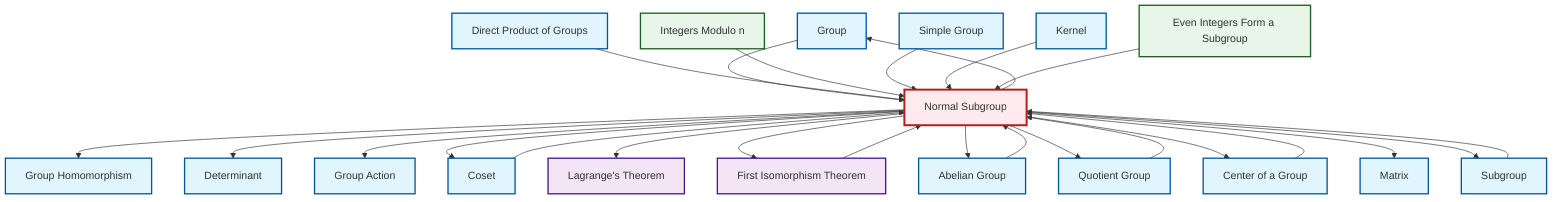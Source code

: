 graph TD
    classDef definition fill:#e1f5fe,stroke:#01579b,stroke-width:2px
    classDef theorem fill:#f3e5f5,stroke:#4a148c,stroke-width:2px
    classDef axiom fill:#fff3e0,stroke:#e65100,stroke-width:2px
    classDef example fill:#e8f5e9,stroke:#1b5e20,stroke-width:2px
    classDef current fill:#ffebee,stroke:#b71c1c,stroke-width:3px
    def-group["Group"]:::definition
    def-normal-subgroup["Normal Subgroup"]:::definition
    def-kernel["Kernel"]:::definition
    def-quotient-group["Quotient Group"]:::definition
    thm-lagrange["Lagrange's Theorem"]:::theorem
    def-group-action["Group Action"]:::definition
    ex-even-integers-subgroup["Even Integers Form a Subgroup"]:::example
    def-direct-product["Direct Product of Groups"]:::definition
    def-matrix["Matrix"]:::definition
    def-abelian-group["Abelian Group"]:::definition
    def-homomorphism["Group Homomorphism"]:::definition
    ex-quotient-integers-mod-n["Integers Modulo n"]:::example
    def-simple-group["Simple Group"]:::definition
    def-coset["Coset"]:::definition
    thm-first-isomorphism["First Isomorphism Theorem"]:::theorem
    def-center-of-group["Center of a Group"]:::definition
    def-subgroup["Subgroup"]:::definition
    def-determinant["Determinant"]:::definition
    def-quotient-group --> def-normal-subgroup
    def-normal-subgroup --> def-homomorphism
    def-group --> def-normal-subgroup
    def-normal-subgroup --> def-determinant
    def-normal-subgroup --> def-group-action
    def-direct-product --> def-normal-subgroup
    def-normal-subgroup --> def-coset
    def-normal-subgroup --> thm-lagrange
    ex-quotient-integers-mod-n --> def-normal-subgroup
    def-simple-group --> def-normal-subgroup
    def-normal-subgroup --> thm-first-isomorphism
    def-normal-subgroup --> def-group
    def-normal-subgroup --> def-abelian-group
    thm-first-isomorphism --> def-normal-subgroup
    def-normal-subgroup --> def-quotient-group
    def-normal-subgroup --> def-center-of-group
    def-normal-subgroup --> def-matrix
    def-abelian-group --> def-normal-subgroup
    def-normal-subgroup --> def-subgroup
    def-kernel --> def-normal-subgroup
    def-coset --> def-normal-subgroup
    def-subgroup --> def-normal-subgroup
    ex-even-integers-subgroup --> def-normal-subgroup
    def-center-of-group --> def-normal-subgroup
    class def-normal-subgroup current